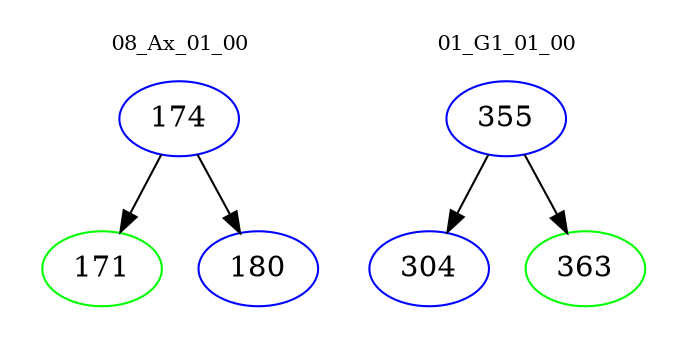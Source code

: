 digraph{
subgraph cluster_0 {
color = white
label = "08_Ax_01_00";
fontsize=10;
T0_174 [label="174", color="blue"]
T0_174 -> T0_171 [color="black"]
T0_171 [label="171", color="green"]
T0_174 -> T0_180 [color="black"]
T0_180 [label="180", color="blue"]
}
subgraph cluster_1 {
color = white
label = "01_G1_01_00";
fontsize=10;
T1_355 [label="355", color="blue"]
T1_355 -> T1_304 [color="black"]
T1_304 [label="304", color="blue"]
T1_355 -> T1_363 [color="black"]
T1_363 [label="363", color="green"]
}
}
